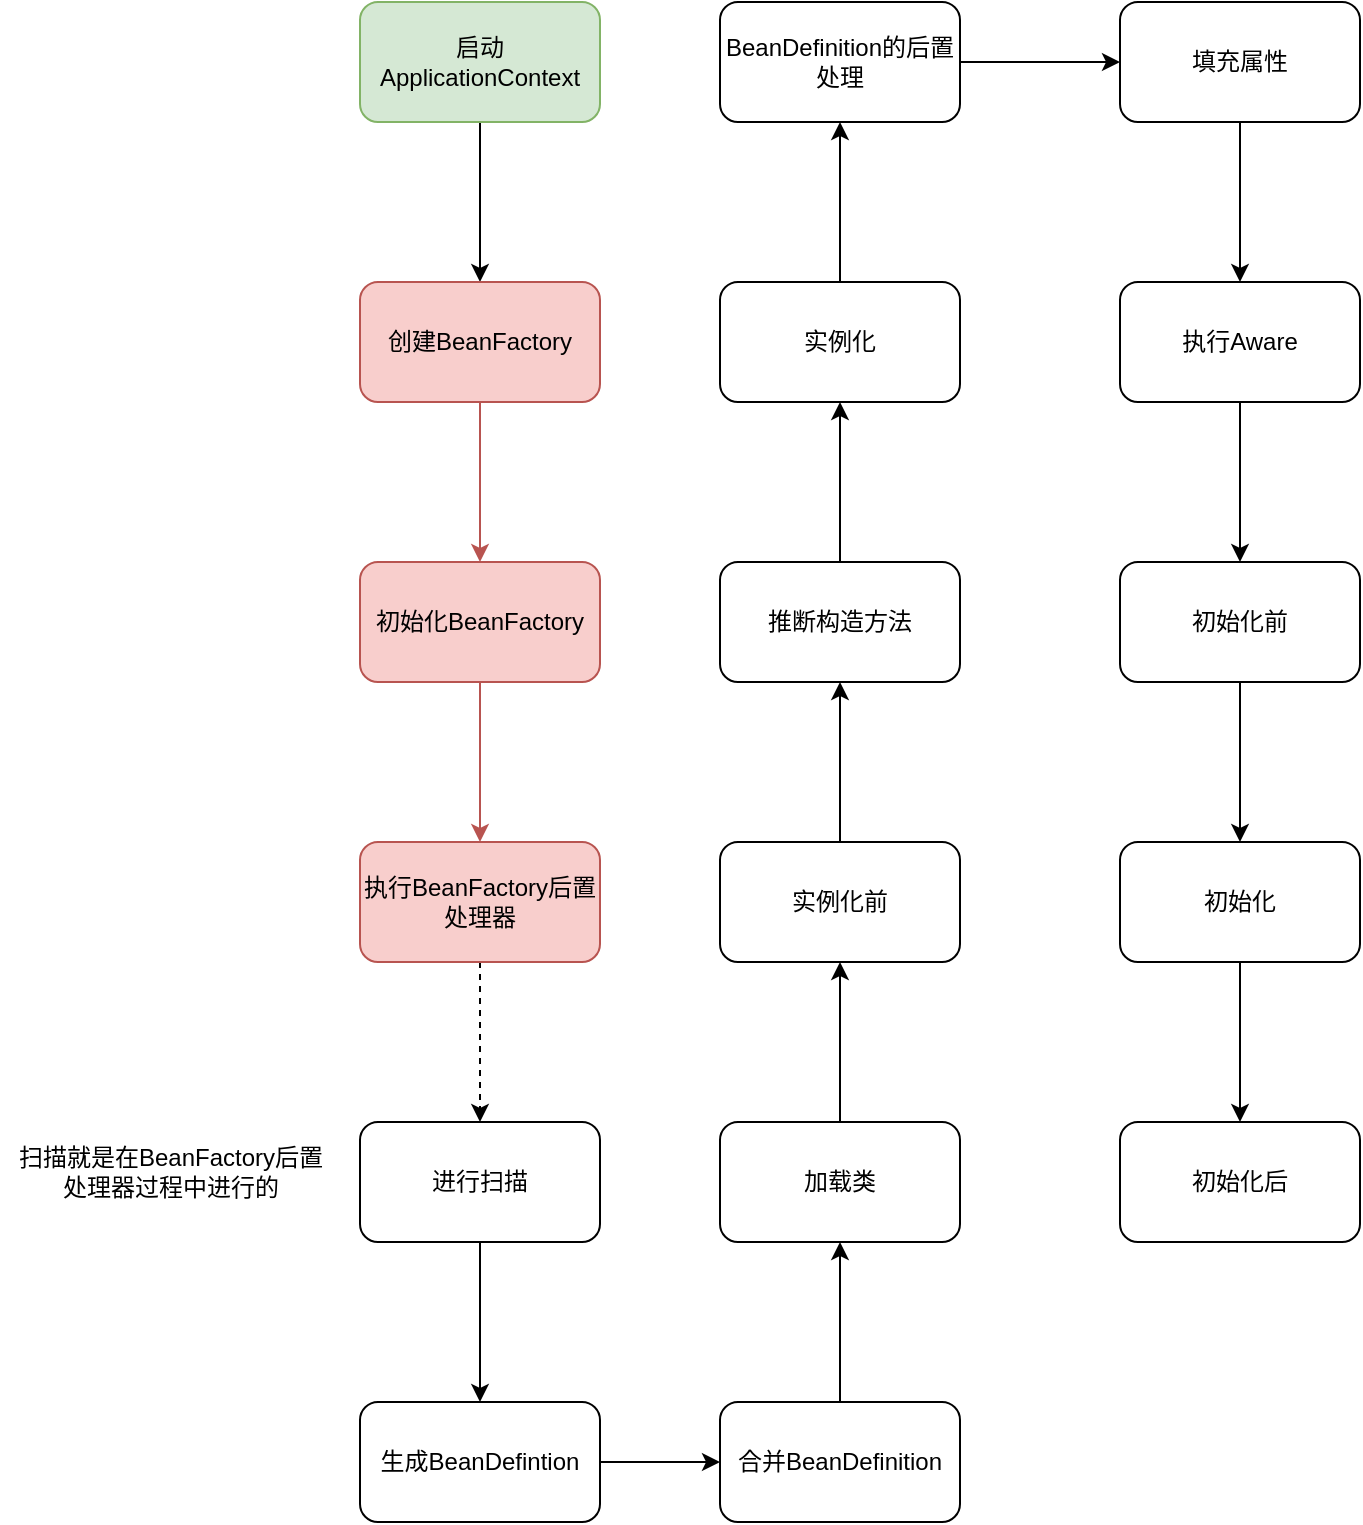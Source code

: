 <mxfile version="17.0.0" type="github">
  <diagram id="kIvYhlrTY7oGlKLrpEr3" name="spring容器启动过程">
    <mxGraphModel dx="1422" dy="754" grid="1" gridSize="10" guides="1" tooltips="1" connect="1" arrows="1" fold="1" page="1" pageScale="1" pageWidth="827" pageHeight="1169" math="0" shadow="0">
      <root>
        <mxCell id="0" />
        <mxCell id="1" parent="0" />
        <mxCell id="ljPQky6ANAjZu1qQND6i-3" value="" style="edgeStyle=orthogonalEdgeStyle;rounded=0;orthogonalLoop=1;jettySize=auto;html=1;" edge="1" parent="1" source="ljPQky6ANAjZu1qQND6i-1" target="ljPQky6ANAjZu1qQND6i-2">
          <mxGeometry relative="1" as="geometry" />
        </mxCell>
        <mxCell id="ljPQky6ANAjZu1qQND6i-1" value="启动ApplicationContext" style="rounded=1;whiteSpace=wrap;html=1;fillColor=#d5e8d4;strokeColor=#82b366;" vertex="1" parent="1">
          <mxGeometry x="350" y="360" width="120" height="60" as="geometry" />
        </mxCell>
        <mxCell id="ljPQky6ANAjZu1qQND6i-5" value="" style="edgeStyle=orthogonalEdgeStyle;rounded=0;orthogonalLoop=1;jettySize=auto;html=1;fillColor=#f8cecc;strokeColor=#b85450;" edge="1" parent="1" source="ljPQky6ANAjZu1qQND6i-2" target="ljPQky6ANAjZu1qQND6i-4">
          <mxGeometry relative="1" as="geometry" />
        </mxCell>
        <mxCell id="ljPQky6ANAjZu1qQND6i-2" value="创建BeanFactory" style="rounded=1;whiteSpace=wrap;html=1;fillColor=#f8cecc;strokeColor=#b85450;" vertex="1" parent="1">
          <mxGeometry x="350" y="500" width="120" height="60" as="geometry" />
        </mxCell>
        <mxCell id="ljPQky6ANAjZu1qQND6i-7" value="" style="edgeStyle=orthogonalEdgeStyle;rounded=0;orthogonalLoop=1;jettySize=auto;html=1;fillColor=#f8cecc;strokeColor=#b85450;" edge="1" parent="1" source="ljPQky6ANAjZu1qQND6i-4" target="ljPQky6ANAjZu1qQND6i-6">
          <mxGeometry relative="1" as="geometry" />
        </mxCell>
        <mxCell id="ljPQky6ANAjZu1qQND6i-4" value="初始化BeanFactory" style="rounded=1;whiteSpace=wrap;html=1;fillColor=#f8cecc;strokeColor=#b85450;" vertex="1" parent="1">
          <mxGeometry x="350" y="640" width="120" height="60" as="geometry" />
        </mxCell>
        <mxCell id="ljPQky6ANAjZu1qQND6i-9" value="" style="edgeStyle=orthogonalEdgeStyle;rounded=0;orthogonalLoop=1;jettySize=auto;html=1;dashed=1;" edge="1" parent="1" source="ljPQky6ANAjZu1qQND6i-6" target="ljPQky6ANAjZu1qQND6i-8">
          <mxGeometry relative="1" as="geometry" />
        </mxCell>
        <mxCell id="ljPQky6ANAjZu1qQND6i-6" value="执行BeanFactory后置处理器" style="whiteSpace=wrap;html=1;rounded=1;fillColor=#f8cecc;strokeColor=#b85450;" vertex="1" parent="1">
          <mxGeometry x="350" y="780" width="120" height="60" as="geometry" />
        </mxCell>
        <mxCell id="ljPQky6ANAjZu1qQND6i-12" value="" style="edgeStyle=orthogonalEdgeStyle;rounded=0;orthogonalLoop=1;jettySize=auto;html=1;" edge="1" parent="1" source="ljPQky6ANAjZu1qQND6i-8" target="ljPQky6ANAjZu1qQND6i-11">
          <mxGeometry relative="1" as="geometry" />
        </mxCell>
        <mxCell id="ljPQky6ANAjZu1qQND6i-8" value="进行扫描" style="whiteSpace=wrap;html=1;rounded=1;" vertex="1" parent="1">
          <mxGeometry x="350" y="920" width="120" height="60" as="geometry" />
        </mxCell>
        <mxCell id="ljPQky6ANAjZu1qQND6i-10" value="扫描就是在BeanFactory后置&lt;br&gt;处理器过程中进行的" style="text;html=1;align=center;verticalAlign=middle;resizable=0;points=[];autosize=1;strokeColor=none;fillColor=none;" vertex="1" parent="1">
          <mxGeometry x="170" y="930" width="170" height="30" as="geometry" />
        </mxCell>
        <mxCell id="ljPQky6ANAjZu1qQND6i-14" value="" style="edgeStyle=orthogonalEdgeStyle;rounded=0;orthogonalLoop=1;jettySize=auto;html=1;" edge="1" parent="1" source="ljPQky6ANAjZu1qQND6i-11" target="ljPQky6ANAjZu1qQND6i-13">
          <mxGeometry relative="1" as="geometry" />
        </mxCell>
        <mxCell id="ljPQky6ANAjZu1qQND6i-11" value="生成BeanDefintion" style="whiteSpace=wrap;html=1;rounded=1;" vertex="1" parent="1">
          <mxGeometry x="350" y="1060" width="120" height="60" as="geometry" />
        </mxCell>
        <mxCell id="ljPQky6ANAjZu1qQND6i-16" value="" style="edgeStyle=orthogonalEdgeStyle;rounded=0;orthogonalLoop=1;jettySize=auto;html=1;" edge="1" parent="1" source="ljPQky6ANAjZu1qQND6i-13" target="ljPQky6ANAjZu1qQND6i-15">
          <mxGeometry relative="1" as="geometry" />
        </mxCell>
        <mxCell id="ljPQky6ANAjZu1qQND6i-13" value="合并BeanDefinition" style="whiteSpace=wrap;html=1;rounded=1;" vertex="1" parent="1">
          <mxGeometry x="530" y="1060" width="120" height="60" as="geometry" />
        </mxCell>
        <mxCell id="ljPQky6ANAjZu1qQND6i-18" value="" style="edgeStyle=orthogonalEdgeStyle;rounded=0;orthogonalLoop=1;jettySize=auto;html=1;" edge="1" parent="1" source="ljPQky6ANAjZu1qQND6i-15" target="ljPQky6ANAjZu1qQND6i-17">
          <mxGeometry relative="1" as="geometry" />
        </mxCell>
        <mxCell id="ljPQky6ANAjZu1qQND6i-15" value="加载类" style="whiteSpace=wrap;html=1;rounded=1;" vertex="1" parent="1">
          <mxGeometry x="530" y="920" width="120" height="60" as="geometry" />
        </mxCell>
        <mxCell id="ljPQky6ANAjZu1qQND6i-20" value="" style="edgeStyle=orthogonalEdgeStyle;rounded=0;orthogonalLoop=1;jettySize=auto;html=1;" edge="1" parent="1" source="ljPQky6ANAjZu1qQND6i-17" target="ljPQky6ANAjZu1qQND6i-19">
          <mxGeometry relative="1" as="geometry" />
        </mxCell>
        <mxCell id="ljPQky6ANAjZu1qQND6i-17" value="实例化前" style="whiteSpace=wrap;html=1;rounded=1;" vertex="1" parent="1">
          <mxGeometry x="530" y="780" width="120" height="60" as="geometry" />
        </mxCell>
        <mxCell id="ljPQky6ANAjZu1qQND6i-22" value="" style="edgeStyle=orthogonalEdgeStyle;rounded=0;orthogonalLoop=1;jettySize=auto;html=1;" edge="1" parent="1" source="ljPQky6ANAjZu1qQND6i-19" target="ljPQky6ANAjZu1qQND6i-21">
          <mxGeometry relative="1" as="geometry" />
        </mxCell>
        <mxCell id="ljPQky6ANAjZu1qQND6i-19" value="推断构造方法" style="whiteSpace=wrap;html=1;rounded=1;" vertex="1" parent="1">
          <mxGeometry x="530" y="640" width="120" height="60" as="geometry" />
        </mxCell>
        <mxCell id="ljPQky6ANAjZu1qQND6i-24" value="" style="edgeStyle=orthogonalEdgeStyle;rounded=0;orthogonalLoop=1;jettySize=auto;html=1;" edge="1" parent="1" source="ljPQky6ANAjZu1qQND6i-21" target="ljPQky6ANAjZu1qQND6i-23">
          <mxGeometry relative="1" as="geometry" />
        </mxCell>
        <mxCell id="ljPQky6ANAjZu1qQND6i-21" value="实例化" style="whiteSpace=wrap;html=1;rounded=1;" vertex="1" parent="1">
          <mxGeometry x="530" y="500" width="120" height="60" as="geometry" />
        </mxCell>
        <mxCell id="ljPQky6ANAjZu1qQND6i-26" value="" style="edgeStyle=orthogonalEdgeStyle;rounded=0;orthogonalLoop=1;jettySize=auto;html=1;" edge="1" parent="1" source="ljPQky6ANAjZu1qQND6i-23" target="ljPQky6ANAjZu1qQND6i-25">
          <mxGeometry relative="1" as="geometry" />
        </mxCell>
        <mxCell id="ljPQky6ANAjZu1qQND6i-23" value="BeanDefinition的后置处理" style="whiteSpace=wrap;html=1;rounded=1;" vertex="1" parent="1">
          <mxGeometry x="530" y="360" width="120" height="60" as="geometry" />
        </mxCell>
        <mxCell id="ljPQky6ANAjZu1qQND6i-28" value="" style="edgeStyle=orthogonalEdgeStyle;rounded=0;orthogonalLoop=1;jettySize=auto;html=1;" edge="1" parent="1" source="ljPQky6ANAjZu1qQND6i-25" target="ljPQky6ANAjZu1qQND6i-27">
          <mxGeometry relative="1" as="geometry" />
        </mxCell>
        <mxCell id="ljPQky6ANAjZu1qQND6i-25" value="填充属性" style="whiteSpace=wrap;html=1;rounded=1;" vertex="1" parent="1">
          <mxGeometry x="730" y="360" width="120" height="60" as="geometry" />
        </mxCell>
        <mxCell id="ljPQky6ANAjZu1qQND6i-30" value="" style="edgeStyle=orthogonalEdgeStyle;rounded=0;orthogonalLoop=1;jettySize=auto;html=1;" edge="1" parent="1" source="ljPQky6ANAjZu1qQND6i-27" target="ljPQky6ANAjZu1qQND6i-29">
          <mxGeometry relative="1" as="geometry" />
        </mxCell>
        <mxCell id="ljPQky6ANAjZu1qQND6i-27" value="执行Aware" style="whiteSpace=wrap;html=1;rounded=1;" vertex="1" parent="1">
          <mxGeometry x="730" y="500" width="120" height="60" as="geometry" />
        </mxCell>
        <mxCell id="ljPQky6ANAjZu1qQND6i-32" value="" style="edgeStyle=orthogonalEdgeStyle;rounded=0;orthogonalLoop=1;jettySize=auto;html=1;" edge="1" parent="1" source="ljPQky6ANAjZu1qQND6i-29" target="ljPQky6ANAjZu1qQND6i-31">
          <mxGeometry relative="1" as="geometry" />
        </mxCell>
        <mxCell id="ljPQky6ANAjZu1qQND6i-29" value="初始化前" style="whiteSpace=wrap;html=1;rounded=1;" vertex="1" parent="1">
          <mxGeometry x="730" y="640" width="120" height="60" as="geometry" />
        </mxCell>
        <mxCell id="ljPQky6ANAjZu1qQND6i-34" value="" style="edgeStyle=orthogonalEdgeStyle;rounded=0;orthogonalLoop=1;jettySize=auto;html=1;" edge="1" parent="1" source="ljPQky6ANAjZu1qQND6i-31" target="ljPQky6ANAjZu1qQND6i-33">
          <mxGeometry relative="1" as="geometry" />
        </mxCell>
        <mxCell id="ljPQky6ANAjZu1qQND6i-31" value="初始化" style="whiteSpace=wrap;html=1;rounded=1;" vertex="1" parent="1">
          <mxGeometry x="730" y="780" width="120" height="60" as="geometry" />
        </mxCell>
        <mxCell id="ljPQky6ANAjZu1qQND6i-33" value="初始化后" style="whiteSpace=wrap;html=1;rounded=1;" vertex="1" parent="1">
          <mxGeometry x="730" y="920" width="120" height="60" as="geometry" />
        </mxCell>
      </root>
    </mxGraphModel>
  </diagram>
</mxfile>
